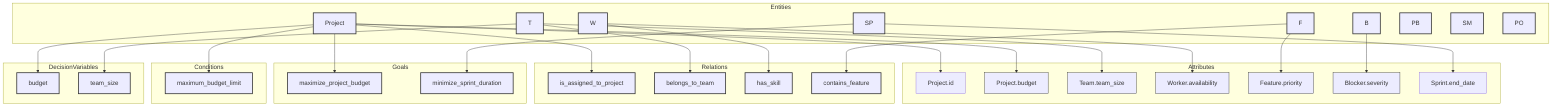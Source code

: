 graph TD
    classDef entity fill:#blue,stroke:#333,stroke-width:2px;
    classDef attribute fill:#white,stroke:#333,stroke-width:1px;
    classDef relation fill:#orange,stroke:#333,stroke-width:2px;
    classDef goal fill:#green,stroke:#333,stroke-width:2px;
    classDef condition fill:#red,stroke:#333,stroke-width:2px;
    classDef decisionVariable fill:#purple,stroke:#333,stroke-width:2px;

    subgraph Entities
        Project[Project]:::entity
        Team[T]:::entity
        Worker[W]:::entity
        Feature[F]:::entity
        Blocker[B]:::entity
        Sprint[SP]:::entity
        ProductBacklog[PB]:::entity
        ScrumMaster[SM]:::entity
        ProductOwner[PO]:::entity
    end

    subgraph Attributes
        Project-->id[Project.id]
        Project-->budget[Project.budget]:::attribute
        Team-->team_size[Team.team_size]:::attribute
        Worker-->availability[Worker.availability]:::attribute
        Feature-->priority[Feature.priority]:::attribute
        Blocker-->severity[Blocker.severity]:::attribute
        Sprint-->end_date[Sprint.end_date]
    end

    subgraph Relations
        Project-->R1[is_assigned_to_project]:::relation
        Team-->R2[belongs_to_team]:::relation
        Worker-->R3[has_skill]:::relation
        Feature-->R7[contains_feature]:::relation
    end

    subgraph Goals
        G0[maximize_project_budget]:::goal
        G1[minimize_sprint_duration]:::goal
        Project-->G0
        Sprint-->G1
    end

    subgraph Conditions
        C0[maximum_budget_limit]:::condition
        Project-->C0
    end

    subgraph DecisionVariables
        D0[budget]:::decisionVariable
        D2[team_size]:::decisionVariable
        Project-->D0
        Team-->D2
    end